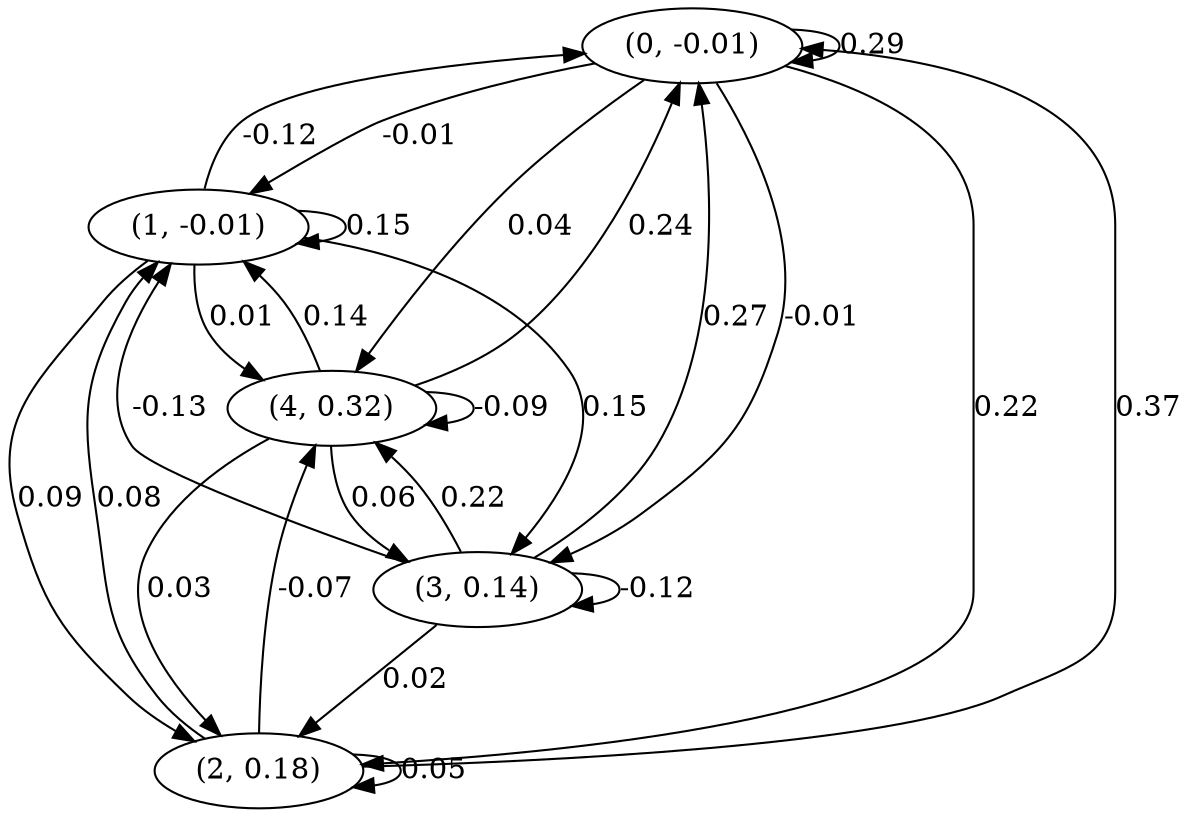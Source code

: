 digraph {
    0 [ label = "(0, -0.01)" ]
    1 [ label = "(1, -0.01)" ]
    2 [ label = "(2, 0.18)" ]
    3 [ label = "(3, 0.14)" ]
    4 [ label = "(4, 0.32)" ]
    0 -> 0 [ label = "0.29" ]
    1 -> 1 [ label = "0.15" ]
    2 -> 2 [ label = "0.05" ]
    3 -> 3 [ label = "-0.12" ]
    4 -> 4 [ label = "-0.09" ]
    1 -> 0 [ label = "-0.12" ]
    2 -> 0 [ label = "0.37" ]
    3 -> 0 [ label = "0.27" ]
    4 -> 0 [ label = "0.24" ]
    0 -> 1 [ label = "-0.01" ]
    2 -> 1 [ label = "0.08" ]
    3 -> 1 [ label = "-0.13" ]
    4 -> 1 [ label = "0.14" ]
    0 -> 2 [ label = "0.22" ]
    1 -> 2 [ label = "0.09" ]
    3 -> 2 [ label = "0.02" ]
    4 -> 2 [ label = "0.03" ]
    0 -> 3 [ label = "-0.01" ]
    1 -> 3 [ label = "0.15" ]
    4 -> 3 [ label = "0.06" ]
    0 -> 4 [ label = "0.04" ]
    1 -> 4 [ label = "0.01" ]
    2 -> 4 [ label = "-0.07" ]
    3 -> 4 [ label = "0.22" ]
}

